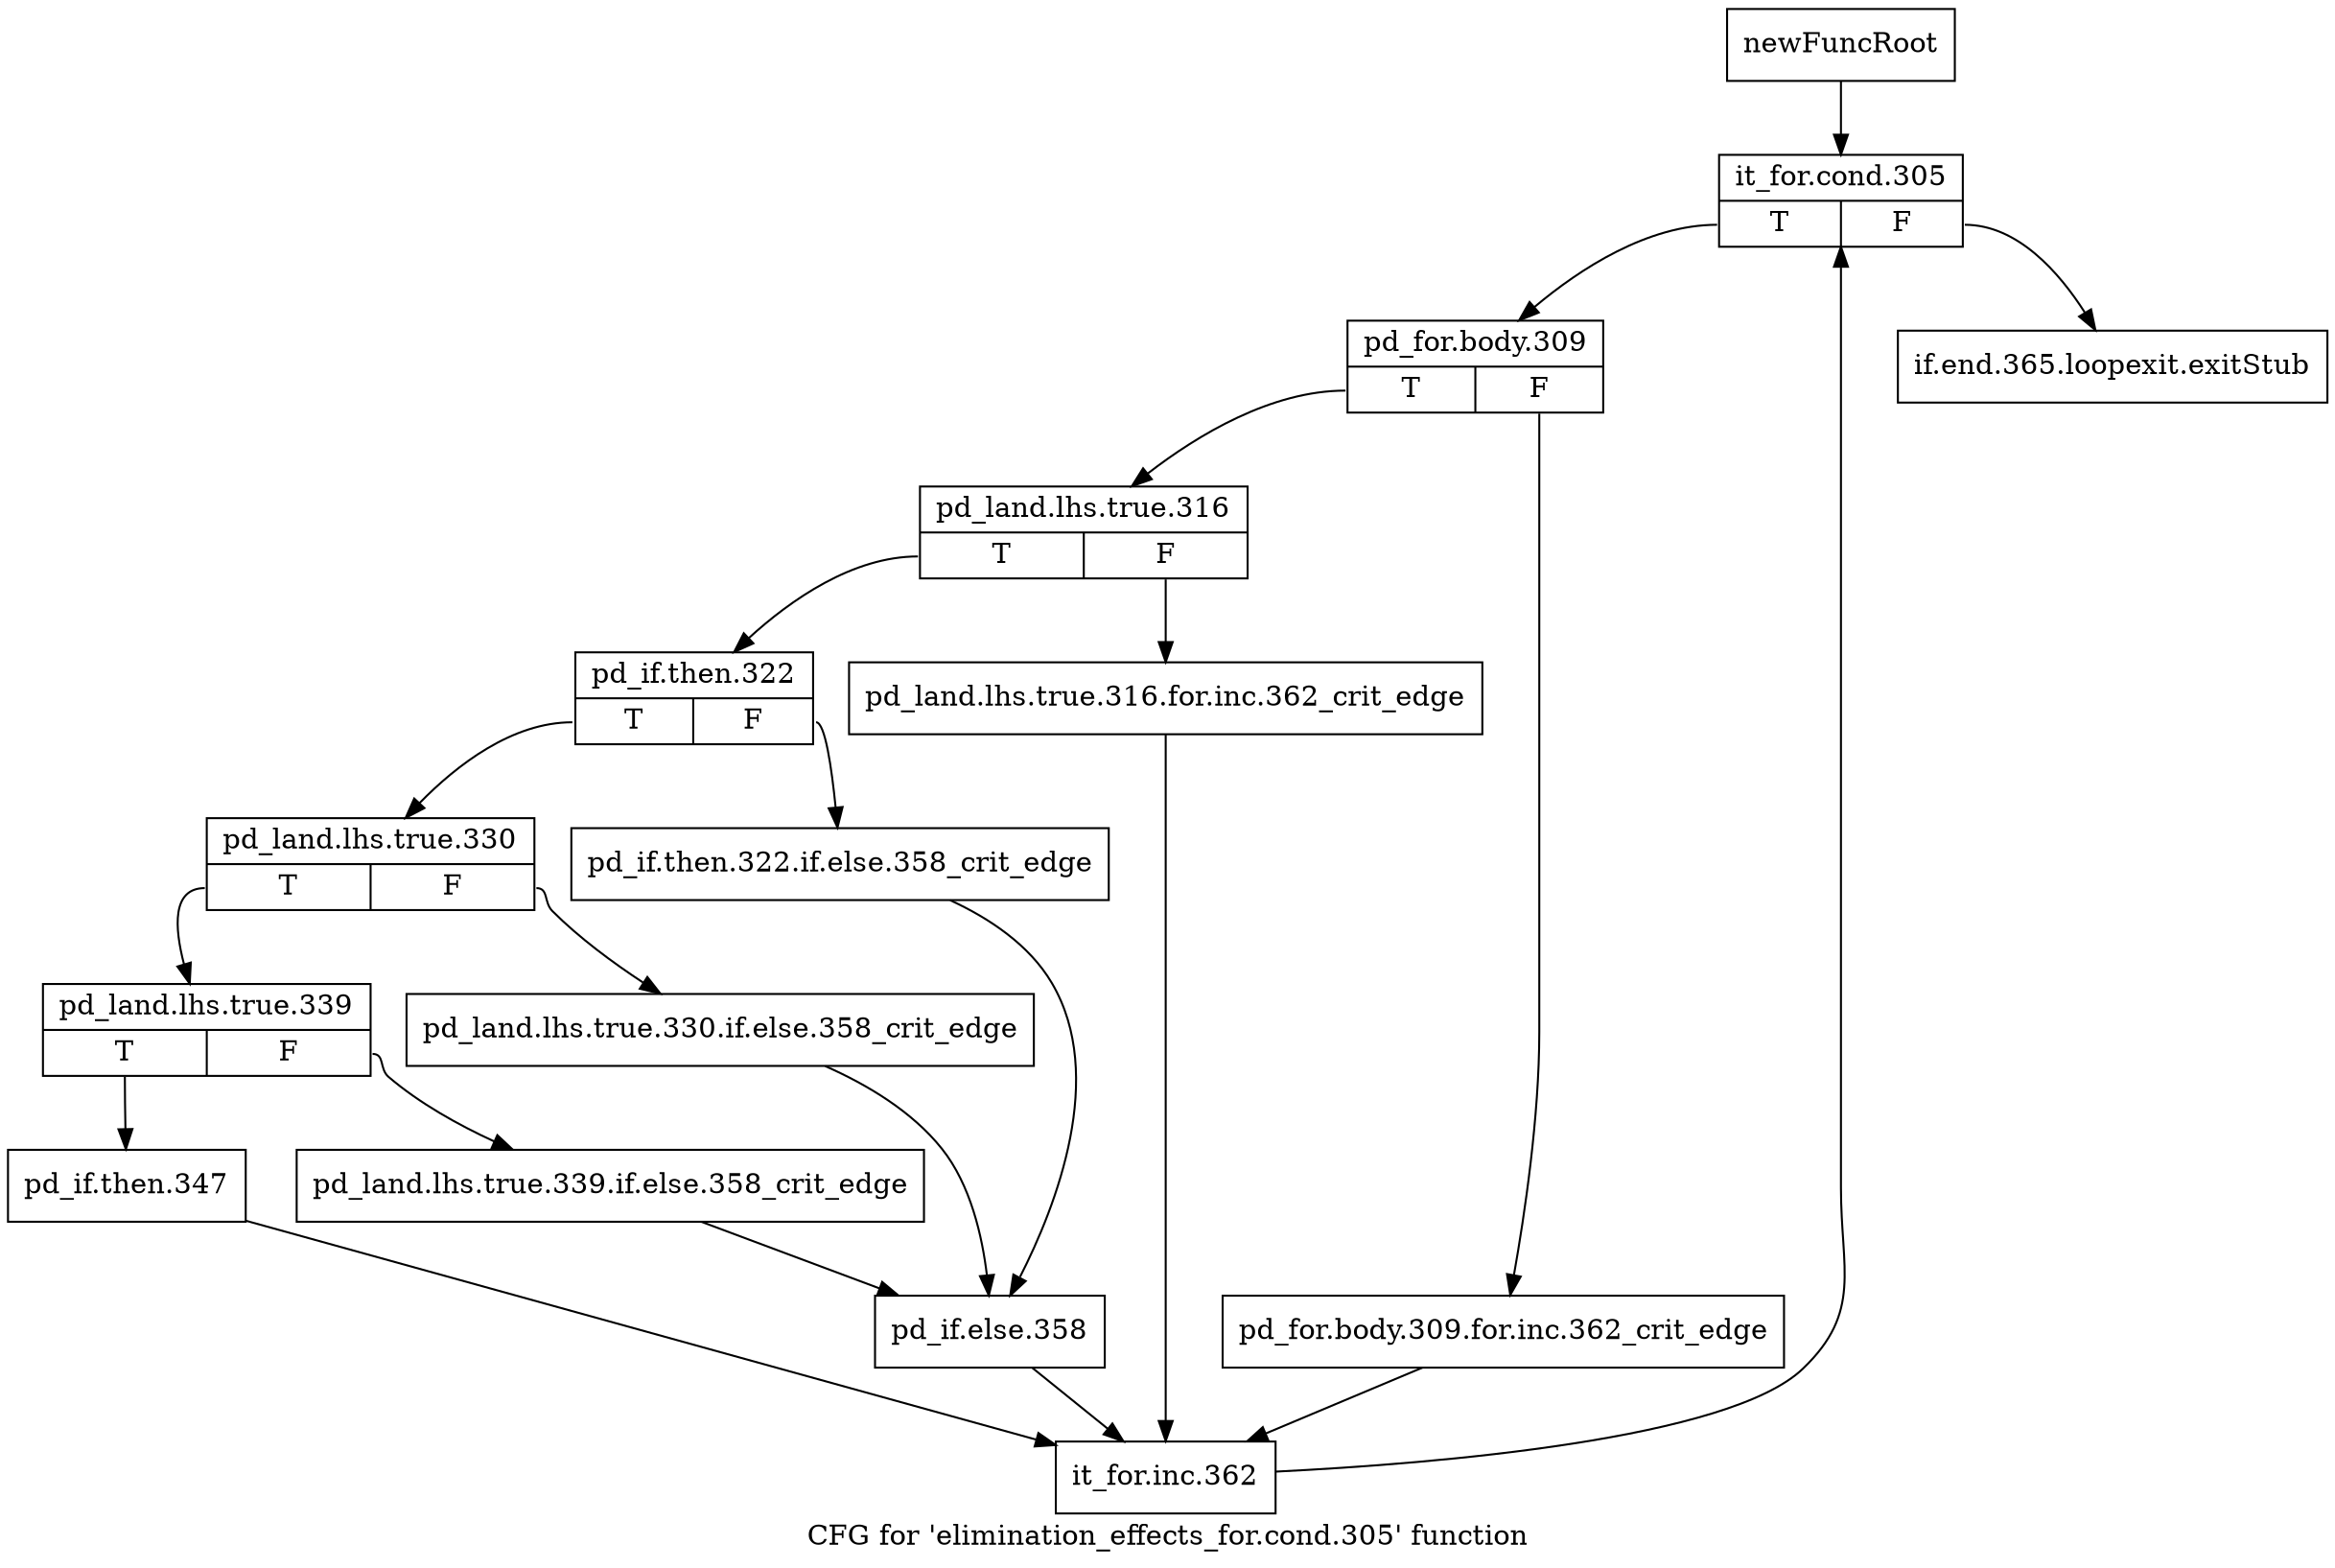 digraph "CFG for 'elimination_effects_for.cond.305' function" {
	label="CFG for 'elimination_effects_for.cond.305' function";

	Node0xbfedf30 [shape=record,label="{newFuncRoot}"];
	Node0xbfedf30 -> Node0xbfedfd0;
	Node0xbfedf80 [shape=record,label="{if.end.365.loopexit.exitStub}"];
	Node0xbfedfd0 [shape=record,label="{it_for.cond.305|{<s0>T|<s1>F}}"];
	Node0xbfedfd0:s0 -> Node0xbfee020;
	Node0xbfedfd0:s1 -> Node0xbfedf80;
	Node0xbfee020 [shape=record,label="{pd_for.body.309|{<s0>T|<s1>F}}"];
	Node0xbfee020:s0 -> Node0xbfee0c0;
	Node0xbfee020:s1 -> Node0xbfee070;
	Node0xbfee070 [shape=record,label="{pd_for.body.309.for.inc.362_crit_edge}"];
	Node0xbfee070 -> Node0xbfee3e0;
	Node0xbfee0c0 [shape=record,label="{pd_land.lhs.true.316|{<s0>T|<s1>F}}"];
	Node0xbfee0c0:s0 -> Node0xbfee160;
	Node0xbfee0c0:s1 -> Node0xbfee110;
	Node0xbfee110 [shape=record,label="{pd_land.lhs.true.316.for.inc.362_crit_edge}"];
	Node0xbfee110 -> Node0xbfee3e0;
	Node0xbfee160 [shape=record,label="{pd_if.then.322|{<s0>T|<s1>F}}"];
	Node0xbfee160:s0 -> Node0xbfee200;
	Node0xbfee160:s1 -> Node0xbfee1b0;
	Node0xbfee1b0 [shape=record,label="{pd_if.then.322.if.else.358_crit_edge}"];
	Node0xbfee1b0 -> Node0xbfee340;
	Node0xbfee200 [shape=record,label="{pd_land.lhs.true.330|{<s0>T|<s1>F}}"];
	Node0xbfee200:s0 -> Node0xbfee2a0;
	Node0xbfee200:s1 -> Node0xbfee250;
	Node0xbfee250 [shape=record,label="{pd_land.lhs.true.330.if.else.358_crit_edge}"];
	Node0xbfee250 -> Node0xbfee340;
	Node0xbfee2a0 [shape=record,label="{pd_land.lhs.true.339|{<s0>T|<s1>F}}"];
	Node0xbfee2a0:s0 -> Node0xbfee390;
	Node0xbfee2a0:s1 -> Node0xbfee2f0;
	Node0xbfee2f0 [shape=record,label="{pd_land.lhs.true.339.if.else.358_crit_edge}"];
	Node0xbfee2f0 -> Node0xbfee340;
	Node0xbfee340 [shape=record,label="{pd_if.else.358}"];
	Node0xbfee340 -> Node0xbfee3e0;
	Node0xbfee390 [shape=record,label="{pd_if.then.347}"];
	Node0xbfee390 -> Node0xbfee3e0;
	Node0xbfee3e0 [shape=record,label="{it_for.inc.362}"];
	Node0xbfee3e0 -> Node0xbfedfd0;
}
